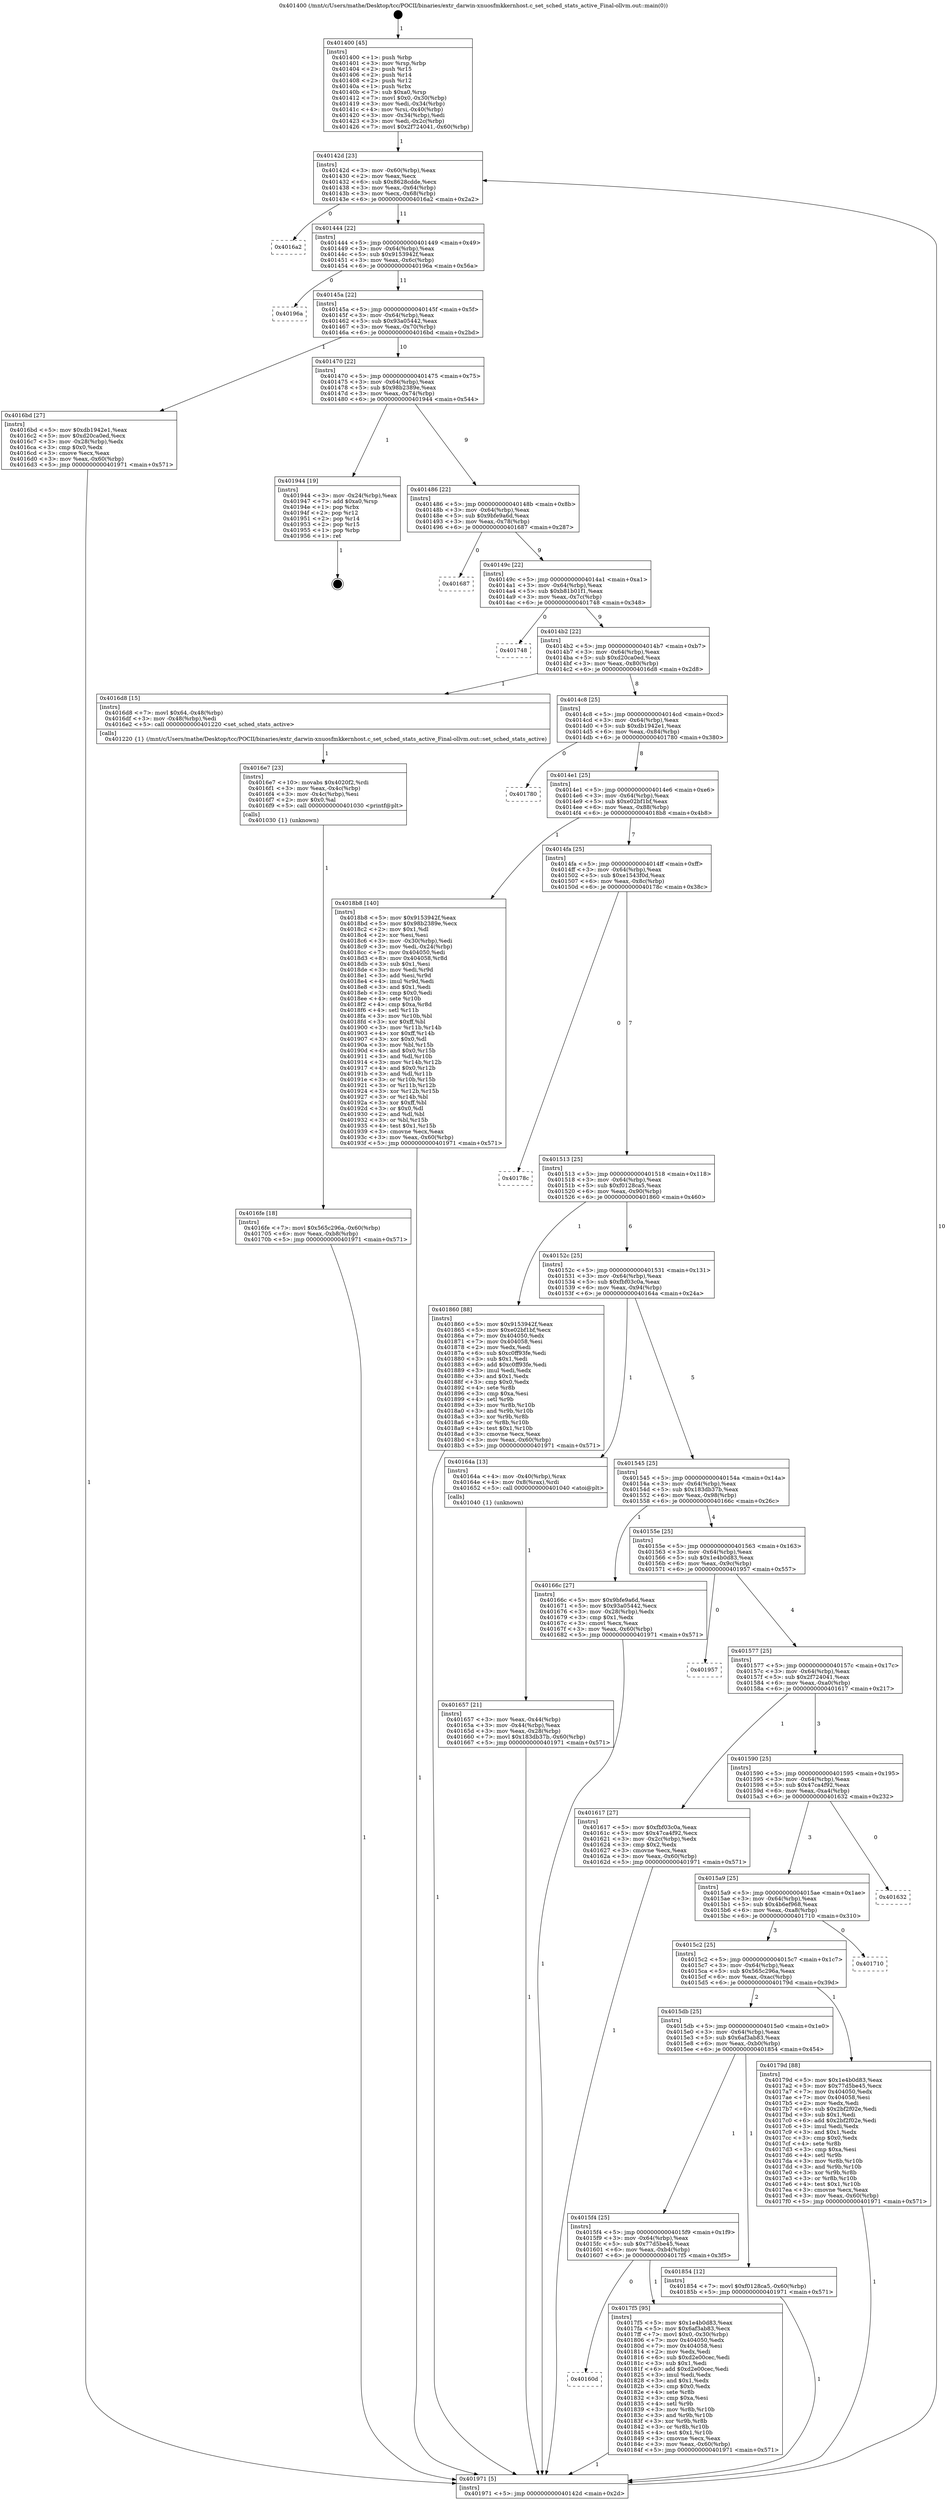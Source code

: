 digraph "0x401400" {
  label = "0x401400 (/mnt/c/Users/mathe/Desktop/tcc/POCII/binaries/extr_darwin-xnuosfmkkernhost.c_set_sched_stats_active_Final-ollvm.out::main(0))"
  labelloc = "t"
  node[shape=record]

  Entry [label="",width=0.3,height=0.3,shape=circle,fillcolor=black,style=filled]
  "0x40142d" [label="{
     0x40142d [23]\l
     | [instrs]\l
     &nbsp;&nbsp;0x40142d \<+3\>: mov -0x60(%rbp),%eax\l
     &nbsp;&nbsp;0x401430 \<+2\>: mov %eax,%ecx\l
     &nbsp;&nbsp;0x401432 \<+6\>: sub $0x8628cdde,%ecx\l
     &nbsp;&nbsp;0x401438 \<+3\>: mov %eax,-0x64(%rbp)\l
     &nbsp;&nbsp;0x40143b \<+3\>: mov %ecx,-0x68(%rbp)\l
     &nbsp;&nbsp;0x40143e \<+6\>: je 00000000004016a2 \<main+0x2a2\>\l
  }"]
  "0x4016a2" [label="{
     0x4016a2\l
  }", style=dashed]
  "0x401444" [label="{
     0x401444 [22]\l
     | [instrs]\l
     &nbsp;&nbsp;0x401444 \<+5\>: jmp 0000000000401449 \<main+0x49\>\l
     &nbsp;&nbsp;0x401449 \<+3\>: mov -0x64(%rbp),%eax\l
     &nbsp;&nbsp;0x40144c \<+5\>: sub $0x9153942f,%eax\l
     &nbsp;&nbsp;0x401451 \<+3\>: mov %eax,-0x6c(%rbp)\l
     &nbsp;&nbsp;0x401454 \<+6\>: je 000000000040196a \<main+0x56a\>\l
  }"]
  Exit [label="",width=0.3,height=0.3,shape=circle,fillcolor=black,style=filled,peripheries=2]
  "0x40196a" [label="{
     0x40196a\l
  }", style=dashed]
  "0x40145a" [label="{
     0x40145a [22]\l
     | [instrs]\l
     &nbsp;&nbsp;0x40145a \<+5\>: jmp 000000000040145f \<main+0x5f\>\l
     &nbsp;&nbsp;0x40145f \<+3\>: mov -0x64(%rbp),%eax\l
     &nbsp;&nbsp;0x401462 \<+5\>: sub $0x93a05442,%eax\l
     &nbsp;&nbsp;0x401467 \<+3\>: mov %eax,-0x70(%rbp)\l
     &nbsp;&nbsp;0x40146a \<+6\>: je 00000000004016bd \<main+0x2bd\>\l
  }"]
  "0x40160d" [label="{
     0x40160d\l
  }", style=dashed]
  "0x4016bd" [label="{
     0x4016bd [27]\l
     | [instrs]\l
     &nbsp;&nbsp;0x4016bd \<+5\>: mov $0xdb1942e1,%eax\l
     &nbsp;&nbsp;0x4016c2 \<+5\>: mov $0xd20ca0ed,%ecx\l
     &nbsp;&nbsp;0x4016c7 \<+3\>: mov -0x28(%rbp),%edx\l
     &nbsp;&nbsp;0x4016ca \<+3\>: cmp $0x0,%edx\l
     &nbsp;&nbsp;0x4016cd \<+3\>: cmove %ecx,%eax\l
     &nbsp;&nbsp;0x4016d0 \<+3\>: mov %eax,-0x60(%rbp)\l
     &nbsp;&nbsp;0x4016d3 \<+5\>: jmp 0000000000401971 \<main+0x571\>\l
  }"]
  "0x401470" [label="{
     0x401470 [22]\l
     | [instrs]\l
     &nbsp;&nbsp;0x401470 \<+5\>: jmp 0000000000401475 \<main+0x75\>\l
     &nbsp;&nbsp;0x401475 \<+3\>: mov -0x64(%rbp),%eax\l
     &nbsp;&nbsp;0x401478 \<+5\>: sub $0x98b2389e,%eax\l
     &nbsp;&nbsp;0x40147d \<+3\>: mov %eax,-0x74(%rbp)\l
     &nbsp;&nbsp;0x401480 \<+6\>: je 0000000000401944 \<main+0x544\>\l
  }"]
  "0x4017f5" [label="{
     0x4017f5 [95]\l
     | [instrs]\l
     &nbsp;&nbsp;0x4017f5 \<+5\>: mov $0x1e4b0d83,%eax\l
     &nbsp;&nbsp;0x4017fa \<+5\>: mov $0x6af3ab83,%ecx\l
     &nbsp;&nbsp;0x4017ff \<+7\>: movl $0x0,-0x30(%rbp)\l
     &nbsp;&nbsp;0x401806 \<+7\>: mov 0x404050,%edx\l
     &nbsp;&nbsp;0x40180d \<+7\>: mov 0x404058,%esi\l
     &nbsp;&nbsp;0x401814 \<+2\>: mov %edx,%edi\l
     &nbsp;&nbsp;0x401816 \<+6\>: sub $0xd2e00cec,%edi\l
     &nbsp;&nbsp;0x40181c \<+3\>: sub $0x1,%edi\l
     &nbsp;&nbsp;0x40181f \<+6\>: add $0xd2e00cec,%edi\l
     &nbsp;&nbsp;0x401825 \<+3\>: imul %edi,%edx\l
     &nbsp;&nbsp;0x401828 \<+3\>: and $0x1,%edx\l
     &nbsp;&nbsp;0x40182b \<+3\>: cmp $0x0,%edx\l
     &nbsp;&nbsp;0x40182e \<+4\>: sete %r8b\l
     &nbsp;&nbsp;0x401832 \<+3\>: cmp $0xa,%esi\l
     &nbsp;&nbsp;0x401835 \<+4\>: setl %r9b\l
     &nbsp;&nbsp;0x401839 \<+3\>: mov %r8b,%r10b\l
     &nbsp;&nbsp;0x40183c \<+3\>: and %r9b,%r10b\l
     &nbsp;&nbsp;0x40183f \<+3\>: xor %r9b,%r8b\l
     &nbsp;&nbsp;0x401842 \<+3\>: or %r8b,%r10b\l
     &nbsp;&nbsp;0x401845 \<+4\>: test $0x1,%r10b\l
     &nbsp;&nbsp;0x401849 \<+3\>: cmovne %ecx,%eax\l
     &nbsp;&nbsp;0x40184c \<+3\>: mov %eax,-0x60(%rbp)\l
     &nbsp;&nbsp;0x40184f \<+5\>: jmp 0000000000401971 \<main+0x571\>\l
  }"]
  "0x401944" [label="{
     0x401944 [19]\l
     | [instrs]\l
     &nbsp;&nbsp;0x401944 \<+3\>: mov -0x24(%rbp),%eax\l
     &nbsp;&nbsp;0x401947 \<+7\>: add $0xa0,%rsp\l
     &nbsp;&nbsp;0x40194e \<+1\>: pop %rbx\l
     &nbsp;&nbsp;0x40194f \<+2\>: pop %r12\l
     &nbsp;&nbsp;0x401951 \<+2\>: pop %r14\l
     &nbsp;&nbsp;0x401953 \<+2\>: pop %r15\l
     &nbsp;&nbsp;0x401955 \<+1\>: pop %rbp\l
     &nbsp;&nbsp;0x401956 \<+1\>: ret\l
  }"]
  "0x401486" [label="{
     0x401486 [22]\l
     | [instrs]\l
     &nbsp;&nbsp;0x401486 \<+5\>: jmp 000000000040148b \<main+0x8b\>\l
     &nbsp;&nbsp;0x40148b \<+3\>: mov -0x64(%rbp),%eax\l
     &nbsp;&nbsp;0x40148e \<+5\>: sub $0x9bfe9a6d,%eax\l
     &nbsp;&nbsp;0x401493 \<+3\>: mov %eax,-0x78(%rbp)\l
     &nbsp;&nbsp;0x401496 \<+6\>: je 0000000000401687 \<main+0x287\>\l
  }"]
  "0x4015f4" [label="{
     0x4015f4 [25]\l
     | [instrs]\l
     &nbsp;&nbsp;0x4015f4 \<+5\>: jmp 00000000004015f9 \<main+0x1f9\>\l
     &nbsp;&nbsp;0x4015f9 \<+3\>: mov -0x64(%rbp),%eax\l
     &nbsp;&nbsp;0x4015fc \<+5\>: sub $0x77d5be45,%eax\l
     &nbsp;&nbsp;0x401601 \<+6\>: mov %eax,-0xb4(%rbp)\l
     &nbsp;&nbsp;0x401607 \<+6\>: je 00000000004017f5 \<main+0x3f5\>\l
  }"]
  "0x401687" [label="{
     0x401687\l
  }", style=dashed]
  "0x40149c" [label="{
     0x40149c [22]\l
     | [instrs]\l
     &nbsp;&nbsp;0x40149c \<+5\>: jmp 00000000004014a1 \<main+0xa1\>\l
     &nbsp;&nbsp;0x4014a1 \<+3\>: mov -0x64(%rbp),%eax\l
     &nbsp;&nbsp;0x4014a4 \<+5\>: sub $0xb81b01f1,%eax\l
     &nbsp;&nbsp;0x4014a9 \<+3\>: mov %eax,-0x7c(%rbp)\l
     &nbsp;&nbsp;0x4014ac \<+6\>: je 0000000000401748 \<main+0x348\>\l
  }"]
  "0x401854" [label="{
     0x401854 [12]\l
     | [instrs]\l
     &nbsp;&nbsp;0x401854 \<+7\>: movl $0xf0128ca5,-0x60(%rbp)\l
     &nbsp;&nbsp;0x40185b \<+5\>: jmp 0000000000401971 \<main+0x571\>\l
  }"]
  "0x401748" [label="{
     0x401748\l
  }", style=dashed]
  "0x4014b2" [label="{
     0x4014b2 [22]\l
     | [instrs]\l
     &nbsp;&nbsp;0x4014b2 \<+5\>: jmp 00000000004014b7 \<main+0xb7\>\l
     &nbsp;&nbsp;0x4014b7 \<+3\>: mov -0x64(%rbp),%eax\l
     &nbsp;&nbsp;0x4014ba \<+5\>: sub $0xd20ca0ed,%eax\l
     &nbsp;&nbsp;0x4014bf \<+3\>: mov %eax,-0x80(%rbp)\l
     &nbsp;&nbsp;0x4014c2 \<+6\>: je 00000000004016d8 \<main+0x2d8\>\l
  }"]
  "0x4015db" [label="{
     0x4015db [25]\l
     | [instrs]\l
     &nbsp;&nbsp;0x4015db \<+5\>: jmp 00000000004015e0 \<main+0x1e0\>\l
     &nbsp;&nbsp;0x4015e0 \<+3\>: mov -0x64(%rbp),%eax\l
     &nbsp;&nbsp;0x4015e3 \<+5\>: sub $0x6af3ab83,%eax\l
     &nbsp;&nbsp;0x4015e8 \<+6\>: mov %eax,-0xb0(%rbp)\l
     &nbsp;&nbsp;0x4015ee \<+6\>: je 0000000000401854 \<main+0x454\>\l
  }"]
  "0x4016d8" [label="{
     0x4016d8 [15]\l
     | [instrs]\l
     &nbsp;&nbsp;0x4016d8 \<+7\>: movl $0x64,-0x48(%rbp)\l
     &nbsp;&nbsp;0x4016df \<+3\>: mov -0x48(%rbp),%edi\l
     &nbsp;&nbsp;0x4016e2 \<+5\>: call 0000000000401220 \<set_sched_stats_active\>\l
     | [calls]\l
     &nbsp;&nbsp;0x401220 \{1\} (/mnt/c/Users/mathe/Desktop/tcc/POCII/binaries/extr_darwin-xnuosfmkkernhost.c_set_sched_stats_active_Final-ollvm.out::set_sched_stats_active)\l
  }"]
  "0x4014c8" [label="{
     0x4014c8 [25]\l
     | [instrs]\l
     &nbsp;&nbsp;0x4014c8 \<+5\>: jmp 00000000004014cd \<main+0xcd\>\l
     &nbsp;&nbsp;0x4014cd \<+3\>: mov -0x64(%rbp),%eax\l
     &nbsp;&nbsp;0x4014d0 \<+5\>: sub $0xdb1942e1,%eax\l
     &nbsp;&nbsp;0x4014d5 \<+6\>: mov %eax,-0x84(%rbp)\l
     &nbsp;&nbsp;0x4014db \<+6\>: je 0000000000401780 \<main+0x380\>\l
  }"]
  "0x40179d" [label="{
     0x40179d [88]\l
     | [instrs]\l
     &nbsp;&nbsp;0x40179d \<+5\>: mov $0x1e4b0d83,%eax\l
     &nbsp;&nbsp;0x4017a2 \<+5\>: mov $0x77d5be45,%ecx\l
     &nbsp;&nbsp;0x4017a7 \<+7\>: mov 0x404050,%edx\l
     &nbsp;&nbsp;0x4017ae \<+7\>: mov 0x404058,%esi\l
     &nbsp;&nbsp;0x4017b5 \<+2\>: mov %edx,%edi\l
     &nbsp;&nbsp;0x4017b7 \<+6\>: sub $0x2bf2f02e,%edi\l
     &nbsp;&nbsp;0x4017bd \<+3\>: sub $0x1,%edi\l
     &nbsp;&nbsp;0x4017c0 \<+6\>: add $0x2bf2f02e,%edi\l
     &nbsp;&nbsp;0x4017c6 \<+3\>: imul %edi,%edx\l
     &nbsp;&nbsp;0x4017c9 \<+3\>: and $0x1,%edx\l
     &nbsp;&nbsp;0x4017cc \<+3\>: cmp $0x0,%edx\l
     &nbsp;&nbsp;0x4017cf \<+4\>: sete %r8b\l
     &nbsp;&nbsp;0x4017d3 \<+3\>: cmp $0xa,%esi\l
     &nbsp;&nbsp;0x4017d6 \<+4\>: setl %r9b\l
     &nbsp;&nbsp;0x4017da \<+3\>: mov %r8b,%r10b\l
     &nbsp;&nbsp;0x4017dd \<+3\>: and %r9b,%r10b\l
     &nbsp;&nbsp;0x4017e0 \<+3\>: xor %r9b,%r8b\l
     &nbsp;&nbsp;0x4017e3 \<+3\>: or %r8b,%r10b\l
     &nbsp;&nbsp;0x4017e6 \<+4\>: test $0x1,%r10b\l
     &nbsp;&nbsp;0x4017ea \<+3\>: cmovne %ecx,%eax\l
     &nbsp;&nbsp;0x4017ed \<+3\>: mov %eax,-0x60(%rbp)\l
     &nbsp;&nbsp;0x4017f0 \<+5\>: jmp 0000000000401971 \<main+0x571\>\l
  }"]
  "0x401780" [label="{
     0x401780\l
  }", style=dashed]
  "0x4014e1" [label="{
     0x4014e1 [25]\l
     | [instrs]\l
     &nbsp;&nbsp;0x4014e1 \<+5\>: jmp 00000000004014e6 \<main+0xe6\>\l
     &nbsp;&nbsp;0x4014e6 \<+3\>: mov -0x64(%rbp),%eax\l
     &nbsp;&nbsp;0x4014e9 \<+5\>: sub $0xe02bf1bf,%eax\l
     &nbsp;&nbsp;0x4014ee \<+6\>: mov %eax,-0x88(%rbp)\l
     &nbsp;&nbsp;0x4014f4 \<+6\>: je 00000000004018b8 \<main+0x4b8\>\l
  }"]
  "0x4015c2" [label="{
     0x4015c2 [25]\l
     | [instrs]\l
     &nbsp;&nbsp;0x4015c2 \<+5\>: jmp 00000000004015c7 \<main+0x1c7\>\l
     &nbsp;&nbsp;0x4015c7 \<+3\>: mov -0x64(%rbp),%eax\l
     &nbsp;&nbsp;0x4015ca \<+5\>: sub $0x565c296a,%eax\l
     &nbsp;&nbsp;0x4015cf \<+6\>: mov %eax,-0xac(%rbp)\l
     &nbsp;&nbsp;0x4015d5 \<+6\>: je 000000000040179d \<main+0x39d\>\l
  }"]
  "0x4018b8" [label="{
     0x4018b8 [140]\l
     | [instrs]\l
     &nbsp;&nbsp;0x4018b8 \<+5\>: mov $0x9153942f,%eax\l
     &nbsp;&nbsp;0x4018bd \<+5\>: mov $0x98b2389e,%ecx\l
     &nbsp;&nbsp;0x4018c2 \<+2\>: mov $0x1,%dl\l
     &nbsp;&nbsp;0x4018c4 \<+2\>: xor %esi,%esi\l
     &nbsp;&nbsp;0x4018c6 \<+3\>: mov -0x30(%rbp),%edi\l
     &nbsp;&nbsp;0x4018c9 \<+3\>: mov %edi,-0x24(%rbp)\l
     &nbsp;&nbsp;0x4018cc \<+7\>: mov 0x404050,%edi\l
     &nbsp;&nbsp;0x4018d3 \<+8\>: mov 0x404058,%r8d\l
     &nbsp;&nbsp;0x4018db \<+3\>: sub $0x1,%esi\l
     &nbsp;&nbsp;0x4018de \<+3\>: mov %edi,%r9d\l
     &nbsp;&nbsp;0x4018e1 \<+3\>: add %esi,%r9d\l
     &nbsp;&nbsp;0x4018e4 \<+4\>: imul %r9d,%edi\l
     &nbsp;&nbsp;0x4018e8 \<+3\>: and $0x1,%edi\l
     &nbsp;&nbsp;0x4018eb \<+3\>: cmp $0x0,%edi\l
     &nbsp;&nbsp;0x4018ee \<+4\>: sete %r10b\l
     &nbsp;&nbsp;0x4018f2 \<+4\>: cmp $0xa,%r8d\l
     &nbsp;&nbsp;0x4018f6 \<+4\>: setl %r11b\l
     &nbsp;&nbsp;0x4018fa \<+3\>: mov %r10b,%bl\l
     &nbsp;&nbsp;0x4018fd \<+3\>: xor $0xff,%bl\l
     &nbsp;&nbsp;0x401900 \<+3\>: mov %r11b,%r14b\l
     &nbsp;&nbsp;0x401903 \<+4\>: xor $0xff,%r14b\l
     &nbsp;&nbsp;0x401907 \<+3\>: xor $0x0,%dl\l
     &nbsp;&nbsp;0x40190a \<+3\>: mov %bl,%r15b\l
     &nbsp;&nbsp;0x40190d \<+4\>: and $0x0,%r15b\l
     &nbsp;&nbsp;0x401911 \<+3\>: and %dl,%r10b\l
     &nbsp;&nbsp;0x401914 \<+3\>: mov %r14b,%r12b\l
     &nbsp;&nbsp;0x401917 \<+4\>: and $0x0,%r12b\l
     &nbsp;&nbsp;0x40191b \<+3\>: and %dl,%r11b\l
     &nbsp;&nbsp;0x40191e \<+3\>: or %r10b,%r15b\l
     &nbsp;&nbsp;0x401921 \<+3\>: or %r11b,%r12b\l
     &nbsp;&nbsp;0x401924 \<+3\>: xor %r12b,%r15b\l
     &nbsp;&nbsp;0x401927 \<+3\>: or %r14b,%bl\l
     &nbsp;&nbsp;0x40192a \<+3\>: xor $0xff,%bl\l
     &nbsp;&nbsp;0x40192d \<+3\>: or $0x0,%dl\l
     &nbsp;&nbsp;0x401930 \<+2\>: and %dl,%bl\l
     &nbsp;&nbsp;0x401932 \<+3\>: or %bl,%r15b\l
     &nbsp;&nbsp;0x401935 \<+4\>: test $0x1,%r15b\l
     &nbsp;&nbsp;0x401939 \<+3\>: cmovne %ecx,%eax\l
     &nbsp;&nbsp;0x40193c \<+3\>: mov %eax,-0x60(%rbp)\l
     &nbsp;&nbsp;0x40193f \<+5\>: jmp 0000000000401971 \<main+0x571\>\l
  }"]
  "0x4014fa" [label="{
     0x4014fa [25]\l
     | [instrs]\l
     &nbsp;&nbsp;0x4014fa \<+5\>: jmp 00000000004014ff \<main+0xff\>\l
     &nbsp;&nbsp;0x4014ff \<+3\>: mov -0x64(%rbp),%eax\l
     &nbsp;&nbsp;0x401502 \<+5\>: sub $0xe1543f0d,%eax\l
     &nbsp;&nbsp;0x401507 \<+6\>: mov %eax,-0x8c(%rbp)\l
     &nbsp;&nbsp;0x40150d \<+6\>: je 000000000040178c \<main+0x38c\>\l
  }"]
  "0x401710" [label="{
     0x401710\l
  }", style=dashed]
  "0x40178c" [label="{
     0x40178c\l
  }", style=dashed]
  "0x401513" [label="{
     0x401513 [25]\l
     | [instrs]\l
     &nbsp;&nbsp;0x401513 \<+5\>: jmp 0000000000401518 \<main+0x118\>\l
     &nbsp;&nbsp;0x401518 \<+3\>: mov -0x64(%rbp),%eax\l
     &nbsp;&nbsp;0x40151b \<+5\>: sub $0xf0128ca5,%eax\l
     &nbsp;&nbsp;0x401520 \<+6\>: mov %eax,-0x90(%rbp)\l
     &nbsp;&nbsp;0x401526 \<+6\>: je 0000000000401860 \<main+0x460\>\l
  }"]
  "0x4015a9" [label="{
     0x4015a9 [25]\l
     | [instrs]\l
     &nbsp;&nbsp;0x4015a9 \<+5\>: jmp 00000000004015ae \<main+0x1ae\>\l
     &nbsp;&nbsp;0x4015ae \<+3\>: mov -0x64(%rbp),%eax\l
     &nbsp;&nbsp;0x4015b1 \<+5\>: sub $0x4b6ef968,%eax\l
     &nbsp;&nbsp;0x4015b6 \<+6\>: mov %eax,-0xa8(%rbp)\l
     &nbsp;&nbsp;0x4015bc \<+6\>: je 0000000000401710 \<main+0x310\>\l
  }"]
  "0x401860" [label="{
     0x401860 [88]\l
     | [instrs]\l
     &nbsp;&nbsp;0x401860 \<+5\>: mov $0x9153942f,%eax\l
     &nbsp;&nbsp;0x401865 \<+5\>: mov $0xe02bf1bf,%ecx\l
     &nbsp;&nbsp;0x40186a \<+7\>: mov 0x404050,%edx\l
     &nbsp;&nbsp;0x401871 \<+7\>: mov 0x404058,%esi\l
     &nbsp;&nbsp;0x401878 \<+2\>: mov %edx,%edi\l
     &nbsp;&nbsp;0x40187a \<+6\>: sub $0xc0ff93fe,%edi\l
     &nbsp;&nbsp;0x401880 \<+3\>: sub $0x1,%edi\l
     &nbsp;&nbsp;0x401883 \<+6\>: add $0xc0ff93fe,%edi\l
     &nbsp;&nbsp;0x401889 \<+3\>: imul %edi,%edx\l
     &nbsp;&nbsp;0x40188c \<+3\>: and $0x1,%edx\l
     &nbsp;&nbsp;0x40188f \<+3\>: cmp $0x0,%edx\l
     &nbsp;&nbsp;0x401892 \<+4\>: sete %r8b\l
     &nbsp;&nbsp;0x401896 \<+3\>: cmp $0xa,%esi\l
     &nbsp;&nbsp;0x401899 \<+4\>: setl %r9b\l
     &nbsp;&nbsp;0x40189d \<+3\>: mov %r8b,%r10b\l
     &nbsp;&nbsp;0x4018a0 \<+3\>: and %r9b,%r10b\l
     &nbsp;&nbsp;0x4018a3 \<+3\>: xor %r9b,%r8b\l
     &nbsp;&nbsp;0x4018a6 \<+3\>: or %r8b,%r10b\l
     &nbsp;&nbsp;0x4018a9 \<+4\>: test $0x1,%r10b\l
     &nbsp;&nbsp;0x4018ad \<+3\>: cmovne %ecx,%eax\l
     &nbsp;&nbsp;0x4018b0 \<+3\>: mov %eax,-0x60(%rbp)\l
     &nbsp;&nbsp;0x4018b3 \<+5\>: jmp 0000000000401971 \<main+0x571\>\l
  }"]
  "0x40152c" [label="{
     0x40152c [25]\l
     | [instrs]\l
     &nbsp;&nbsp;0x40152c \<+5\>: jmp 0000000000401531 \<main+0x131\>\l
     &nbsp;&nbsp;0x401531 \<+3\>: mov -0x64(%rbp),%eax\l
     &nbsp;&nbsp;0x401534 \<+5\>: sub $0xfbf03c0a,%eax\l
     &nbsp;&nbsp;0x401539 \<+6\>: mov %eax,-0x94(%rbp)\l
     &nbsp;&nbsp;0x40153f \<+6\>: je 000000000040164a \<main+0x24a\>\l
  }"]
  "0x401632" [label="{
     0x401632\l
  }", style=dashed]
  "0x40164a" [label="{
     0x40164a [13]\l
     | [instrs]\l
     &nbsp;&nbsp;0x40164a \<+4\>: mov -0x40(%rbp),%rax\l
     &nbsp;&nbsp;0x40164e \<+4\>: mov 0x8(%rax),%rdi\l
     &nbsp;&nbsp;0x401652 \<+5\>: call 0000000000401040 \<atoi@plt\>\l
     | [calls]\l
     &nbsp;&nbsp;0x401040 \{1\} (unknown)\l
  }"]
  "0x401545" [label="{
     0x401545 [25]\l
     | [instrs]\l
     &nbsp;&nbsp;0x401545 \<+5\>: jmp 000000000040154a \<main+0x14a\>\l
     &nbsp;&nbsp;0x40154a \<+3\>: mov -0x64(%rbp),%eax\l
     &nbsp;&nbsp;0x40154d \<+5\>: sub $0x183db37b,%eax\l
     &nbsp;&nbsp;0x401552 \<+6\>: mov %eax,-0x98(%rbp)\l
     &nbsp;&nbsp;0x401558 \<+6\>: je 000000000040166c \<main+0x26c\>\l
  }"]
  "0x4016fe" [label="{
     0x4016fe [18]\l
     | [instrs]\l
     &nbsp;&nbsp;0x4016fe \<+7\>: movl $0x565c296a,-0x60(%rbp)\l
     &nbsp;&nbsp;0x401705 \<+6\>: mov %eax,-0xb8(%rbp)\l
     &nbsp;&nbsp;0x40170b \<+5\>: jmp 0000000000401971 \<main+0x571\>\l
  }"]
  "0x40166c" [label="{
     0x40166c [27]\l
     | [instrs]\l
     &nbsp;&nbsp;0x40166c \<+5\>: mov $0x9bfe9a6d,%eax\l
     &nbsp;&nbsp;0x401671 \<+5\>: mov $0x93a05442,%ecx\l
     &nbsp;&nbsp;0x401676 \<+3\>: mov -0x28(%rbp),%edx\l
     &nbsp;&nbsp;0x401679 \<+3\>: cmp $0x1,%edx\l
     &nbsp;&nbsp;0x40167c \<+3\>: cmovl %ecx,%eax\l
     &nbsp;&nbsp;0x40167f \<+3\>: mov %eax,-0x60(%rbp)\l
     &nbsp;&nbsp;0x401682 \<+5\>: jmp 0000000000401971 \<main+0x571\>\l
  }"]
  "0x40155e" [label="{
     0x40155e [25]\l
     | [instrs]\l
     &nbsp;&nbsp;0x40155e \<+5\>: jmp 0000000000401563 \<main+0x163\>\l
     &nbsp;&nbsp;0x401563 \<+3\>: mov -0x64(%rbp),%eax\l
     &nbsp;&nbsp;0x401566 \<+5\>: sub $0x1e4b0d83,%eax\l
     &nbsp;&nbsp;0x40156b \<+6\>: mov %eax,-0x9c(%rbp)\l
     &nbsp;&nbsp;0x401571 \<+6\>: je 0000000000401957 \<main+0x557\>\l
  }"]
  "0x4016e7" [label="{
     0x4016e7 [23]\l
     | [instrs]\l
     &nbsp;&nbsp;0x4016e7 \<+10\>: movabs $0x4020f2,%rdi\l
     &nbsp;&nbsp;0x4016f1 \<+3\>: mov %eax,-0x4c(%rbp)\l
     &nbsp;&nbsp;0x4016f4 \<+3\>: mov -0x4c(%rbp),%esi\l
     &nbsp;&nbsp;0x4016f7 \<+2\>: mov $0x0,%al\l
     &nbsp;&nbsp;0x4016f9 \<+5\>: call 0000000000401030 \<printf@plt\>\l
     | [calls]\l
     &nbsp;&nbsp;0x401030 \{1\} (unknown)\l
  }"]
  "0x401957" [label="{
     0x401957\l
  }", style=dashed]
  "0x401577" [label="{
     0x401577 [25]\l
     | [instrs]\l
     &nbsp;&nbsp;0x401577 \<+5\>: jmp 000000000040157c \<main+0x17c\>\l
     &nbsp;&nbsp;0x40157c \<+3\>: mov -0x64(%rbp),%eax\l
     &nbsp;&nbsp;0x40157f \<+5\>: sub $0x2f724041,%eax\l
     &nbsp;&nbsp;0x401584 \<+6\>: mov %eax,-0xa0(%rbp)\l
     &nbsp;&nbsp;0x40158a \<+6\>: je 0000000000401617 \<main+0x217\>\l
  }"]
  "0x401657" [label="{
     0x401657 [21]\l
     | [instrs]\l
     &nbsp;&nbsp;0x401657 \<+3\>: mov %eax,-0x44(%rbp)\l
     &nbsp;&nbsp;0x40165a \<+3\>: mov -0x44(%rbp),%eax\l
     &nbsp;&nbsp;0x40165d \<+3\>: mov %eax,-0x28(%rbp)\l
     &nbsp;&nbsp;0x401660 \<+7\>: movl $0x183db37b,-0x60(%rbp)\l
     &nbsp;&nbsp;0x401667 \<+5\>: jmp 0000000000401971 \<main+0x571\>\l
  }"]
  "0x401617" [label="{
     0x401617 [27]\l
     | [instrs]\l
     &nbsp;&nbsp;0x401617 \<+5\>: mov $0xfbf03c0a,%eax\l
     &nbsp;&nbsp;0x40161c \<+5\>: mov $0x47ca4f92,%ecx\l
     &nbsp;&nbsp;0x401621 \<+3\>: mov -0x2c(%rbp),%edx\l
     &nbsp;&nbsp;0x401624 \<+3\>: cmp $0x2,%edx\l
     &nbsp;&nbsp;0x401627 \<+3\>: cmovne %ecx,%eax\l
     &nbsp;&nbsp;0x40162a \<+3\>: mov %eax,-0x60(%rbp)\l
     &nbsp;&nbsp;0x40162d \<+5\>: jmp 0000000000401971 \<main+0x571\>\l
  }"]
  "0x401590" [label="{
     0x401590 [25]\l
     | [instrs]\l
     &nbsp;&nbsp;0x401590 \<+5\>: jmp 0000000000401595 \<main+0x195\>\l
     &nbsp;&nbsp;0x401595 \<+3\>: mov -0x64(%rbp),%eax\l
     &nbsp;&nbsp;0x401598 \<+5\>: sub $0x47ca4f92,%eax\l
     &nbsp;&nbsp;0x40159d \<+6\>: mov %eax,-0xa4(%rbp)\l
     &nbsp;&nbsp;0x4015a3 \<+6\>: je 0000000000401632 \<main+0x232\>\l
  }"]
  "0x401971" [label="{
     0x401971 [5]\l
     | [instrs]\l
     &nbsp;&nbsp;0x401971 \<+5\>: jmp 000000000040142d \<main+0x2d\>\l
  }"]
  "0x401400" [label="{
     0x401400 [45]\l
     | [instrs]\l
     &nbsp;&nbsp;0x401400 \<+1\>: push %rbp\l
     &nbsp;&nbsp;0x401401 \<+3\>: mov %rsp,%rbp\l
     &nbsp;&nbsp;0x401404 \<+2\>: push %r15\l
     &nbsp;&nbsp;0x401406 \<+2\>: push %r14\l
     &nbsp;&nbsp;0x401408 \<+2\>: push %r12\l
     &nbsp;&nbsp;0x40140a \<+1\>: push %rbx\l
     &nbsp;&nbsp;0x40140b \<+7\>: sub $0xa0,%rsp\l
     &nbsp;&nbsp;0x401412 \<+7\>: movl $0x0,-0x30(%rbp)\l
     &nbsp;&nbsp;0x401419 \<+3\>: mov %edi,-0x34(%rbp)\l
     &nbsp;&nbsp;0x40141c \<+4\>: mov %rsi,-0x40(%rbp)\l
     &nbsp;&nbsp;0x401420 \<+3\>: mov -0x34(%rbp),%edi\l
     &nbsp;&nbsp;0x401423 \<+3\>: mov %edi,-0x2c(%rbp)\l
     &nbsp;&nbsp;0x401426 \<+7\>: movl $0x2f724041,-0x60(%rbp)\l
  }"]
  Entry -> "0x401400" [label=" 1"]
  "0x40142d" -> "0x4016a2" [label=" 0"]
  "0x40142d" -> "0x401444" [label=" 11"]
  "0x401944" -> Exit [label=" 1"]
  "0x401444" -> "0x40196a" [label=" 0"]
  "0x401444" -> "0x40145a" [label=" 11"]
  "0x4018b8" -> "0x401971" [label=" 1"]
  "0x40145a" -> "0x4016bd" [label=" 1"]
  "0x40145a" -> "0x401470" [label=" 10"]
  "0x401860" -> "0x401971" [label=" 1"]
  "0x401470" -> "0x401944" [label=" 1"]
  "0x401470" -> "0x401486" [label=" 9"]
  "0x401854" -> "0x401971" [label=" 1"]
  "0x401486" -> "0x401687" [label=" 0"]
  "0x401486" -> "0x40149c" [label=" 9"]
  "0x4015f4" -> "0x40160d" [label=" 0"]
  "0x40149c" -> "0x401748" [label=" 0"]
  "0x40149c" -> "0x4014b2" [label=" 9"]
  "0x4015f4" -> "0x4017f5" [label=" 1"]
  "0x4014b2" -> "0x4016d8" [label=" 1"]
  "0x4014b2" -> "0x4014c8" [label=" 8"]
  "0x4015db" -> "0x4015f4" [label=" 1"]
  "0x4014c8" -> "0x401780" [label=" 0"]
  "0x4014c8" -> "0x4014e1" [label=" 8"]
  "0x4015db" -> "0x401854" [label=" 1"]
  "0x4014e1" -> "0x4018b8" [label=" 1"]
  "0x4014e1" -> "0x4014fa" [label=" 7"]
  "0x40179d" -> "0x401971" [label=" 1"]
  "0x4014fa" -> "0x40178c" [label=" 0"]
  "0x4014fa" -> "0x401513" [label=" 7"]
  "0x4015c2" -> "0x4015db" [label=" 2"]
  "0x401513" -> "0x401860" [label=" 1"]
  "0x401513" -> "0x40152c" [label=" 6"]
  "0x4017f5" -> "0x401971" [label=" 1"]
  "0x40152c" -> "0x40164a" [label=" 1"]
  "0x40152c" -> "0x401545" [label=" 5"]
  "0x4015a9" -> "0x4015c2" [label=" 3"]
  "0x401545" -> "0x40166c" [label=" 1"]
  "0x401545" -> "0x40155e" [label=" 4"]
  "0x4015c2" -> "0x40179d" [label=" 1"]
  "0x40155e" -> "0x401957" [label=" 0"]
  "0x40155e" -> "0x401577" [label=" 4"]
  "0x401590" -> "0x4015a9" [label=" 3"]
  "0x401577" -> "0x401617" [label=" 1"]
  "0x401577" -> "0x401590" [label=" 3"]
  "0x401617" -> "0x401971" [label=" 1"]
  "0x401400" -> "0x40142d" [label=" 1"]
  "0x401971" -> "0x40142d" [label=" 10"]
  "0x40164a" -> "0x401657" [label=" 1"]
  "0x401657" -> "0x401971" [label=" 1"]
  "0x40166c" -> "0x401971" [label=" 1"]
  "0x4016bd" -> "0x401971" [label=" 1"]
  "0x4016d8" -> "0x4016e7" [label=" 1"]
  "0x4016e7" -> "0x4016fe" [label=" 1"]
  "0x4016fe" -> "0x401971" [label=" 1"]
  "0x4015a9" -> "0x401710" [label=" 0"]
  "0x401590" -> "0x401632" [label=" 0"]
}
